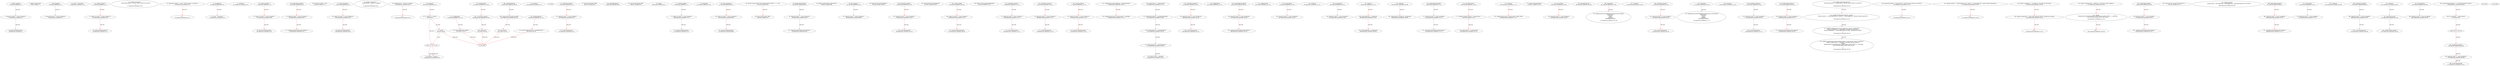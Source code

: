 digraph  {
13 [label="2_ sendto_txorigin21\n13-function_definition-3-6", type_label=function_definition];
29 [label="3_ require (tx.origin == owner_txorigin21);\n29-expression_statement-4-4", type_label=expression_statement];
38 [label="4_ receiver.transfer(amount);\n38-expression_statement-5-5", type_label=expression_statement];
45 [label="6_ address public owner;\n45-new_variable-7-7", type_label=new_variable];
50 [label="7_ bug_txorigin40\n50-function_definition-8-10", type_label=function_definition];
58 [label="8_ require(tx.origin == owner_txorigin40);\n58-expression_statement-9-9", type_label=expression_statement];
79 [label="12_ owner = msg.sender;\n79-expression_statement-13-13", type_label=expression_statement];
85 [label="14_ sendto_txorigin17\n85-function_definition-15-18", type_label=function_definition];
101 [label="15_ require (tx.origin == owner_txorigin17);\n101-expression_statement-16-16", type_label=expression_statement];
110 [label="16_ receiver.transfer(amount);\n110-expression_statement-17-17", type_label=expression_statement];
117 [label="18_ modifier onlyOwner() {\n        require(msg.sender == owner, \"only the owner can call this\");\n        _;\n    }\n117-expression_statement-19-22", type_label=expression_statement];
120 [label="19_ require(msg.sender == owner, \"only the owner can call this\");\n120-expression_statement-20-20", type_label=expression_statement];
132 [label="20_ _;\n132-expression_statement-21-21", type_label=expression_statement];
134 [label="22_ changeOwner\n134-function_definition-23-26", type_label=function_definition];
141 [label="22_ onlyOwner\n141-expression_statement-23-23", type_label=expression_statement];
144 [label="23_ owner = _newOwner;\n144-expression_statement-24-24", type_label=expression_statement];
156 [label="26_ sendto_txorigin37\n156-function_definition-27-30", type_label=function_definition];
172 [label="27_ require (tx.origin == owner_txorigin37);\n172-expression_statement-28-28", type_label=expression_statement];
181 [label="28_ receiver.transfer(amount);\n181-expression_statement-29-29", type_label=expression_statement];
194 [label="32_ withdrawAll_txorigin10\n194-function_definition-33-36", type_label=function_definition];
206 [label="33_ require(tx.origin == owner_txorigin10);\n206-expression_statement-34-34", type_label=expression_statement];
215 [label="34_ _recipient.transfer(address(this).balance);\n215-expression_statement-35-35", type_label=expression_statement];
226 [label="36_ bool public isActive = true;\n226-new_variable-37-37", type_label=new_variable];
233 [label="37_ sendto_txorigin33\n233-function_definition-38-41", type_label=function_definition];
249 [label="38_ require (tx.origin == owner_txorigin33);\n249-expression_statement-39-39", type_label=expression_statement];
258 [label="39_ receiver.transfer(amount);\n258-expression_statement-40-40", type_label=expression_statement];
271 [label="42_ modifier onlyActive() {\n        require(isActive, \"contract is stopped\");\n        _;\n    }\n271-expression_statement-43-46", type_label=expression_statement];
274 [label="43_ require(isActive, \"contract is stopped\");\n274-expression_statement-44-44", type_label=expression_statement];
282 [label="44_ _;\n282-expression_statement-45-45", type_label=expression_statement];
284 [label="46_ setIsActive\n284-function_definition-47-51", type_label=function_definition];
291 [label="46_ onlyOwner\n291-expression_statement-47-47", type_label=expression_statement];
294 [label="47_ if__isActive == isActive\n294-if-48-48", type_label=if];
2010 [label="47_ end_if", type_label=end_if];
298 [label="47_ return;\n298-return-48-48", type_label=return];
299 [label="48_ isActive = _isActive;\n299-expression_statement-49-49", type_label=expression_statement];
307 [label="51_ transferTo_txorigin3\n307-function_definition-52-55", type_label=function_definition];
323 [label="52_ require(tx.origin == owner_txorigin3);\n323-expression_statement-53-53", type_label=expression_statement];
332 [label="53_ to.call.value(amount);\n332-expression_statement-54-54", type_label=expression_statement];
344 [label="57_ uint16 public ASSET_TYPE;\n344-new_variable-58-58", type_label=new_variable];
349 [label="58_ sendFundsToSwap\n349-function_definition-59-60", type_label=function_definition];
364 [label="62_ uint16 public ASSET_TYPE;\n364-new_variable-63-63", type_label=new_variable];
369 [label="63_ release\n369-function_definition-64-71", type_label=function_definition];
392 [label="71_ sendto_txorigin9\n392-function_definition-72-75", type_label=function_definition];
408 [label="72_ require (tx.origin == owner_txorigin9);\n408-expression_statement-73-73", type_label=expression_statement];
417 [label="73_ receiver.transfer(amount);\n417-expression_statement-74-74", type_label=expression_statement];
424 [label="75_ returnFunds\n424-function_definition-76-83", type_label=function_definition];
447 [label="83_ sendto_txorigin25\n447-function_definition-84-87", type_label=function_definition];
463 [label="84_ require (tx.origin == owner_txorigin25);\n463-expression_statement-85-85", type_label=expression_statement];
472 [label="85_ receiver.transfer(amount);\n472-expression_statement-86-86", type_label=expression_statement];
491 [label="89_ uint256 constant private MAX_SWAP_AMOUNT_LIMIT = 1 << 240;\n491-new_variable-90-90", type_label=new_variable];
499 [label="90_ uint16 public ASSET_TYPE;\n499-new_variable-91-91", type_label=new_variable];
504 [label="91_ withdrawAll_txorigin22\n504-function_definition-92-95", type_label=function_definition];
516 [label="92_ require(tx.origin == owner_txorigin22);\n516-expression_statement-93-93", type_label=expression_statement];
525 [label="93_ _recipient.transfer(address(this).balance);\n525-expression_statement-94-94", type_label=expression_statement];
536 [label="95_ address payable public swapsContract;\n536-new_variable-96-96", type_label=new_variable];
541 [label="96_ bug_txorigin12\n541-function_definition-97-99", type_label=function_definition];
549 [label="97_ require(tx.origin == owner_txorigin12);\n549-expression_statement-98-98", type_label=expression_statement];
558 [label="99_ uint256 public minSwapAmount;\n558-new_variable-100-100", type_label=new_variable];
563 [label="100_ transferTo_txorigin11\n563-function_definition-101-104", type_label=function_definition];
579 [label="101_ require(tx.origin == owner_txorigin11);\n579-expression_statement-102-102", type_label=expression_statement];
588 [label="102_ to.call.value(amount);\n588-expression_statement-103-103", type_label=expression_statement];
597 [label="104_ uint256 public maxSwapAmount;\n597-new_variable-105-105", type_label=new_variable];
602 [label="105_ sendto_txorigin1\n602-function_definition-106-109", type_label=function_definition];
618 [label="106_ require (tx.origin == owner_txorigin1);\n618-expression_statement-107-107", type_label=expression_statement];
627 [label="107_ receiver.transfer(amount);\n627-expression_statement-108-108", type_label=expression_statement];
634 [label="109_ bytes32 public paymentDetailsHash;\n634-new_variable-110-110", type_label=new_variable];
639 [label="110_ transferTo_txorigin27\n639-function_definition-111-114", type_label=function_definition];
655 [label="111_ require(tx.origin == owner_txorigin27);\n655-expression_statement-112-112", type_label=expression_statement];
664 [label="112_ to.call.value(amount);\n664-expression_statement-113-113", type_label=expression_statement];
683 [label="115_ transferTo_txorigin31\n683-function_definition-116-119", type_label=function_definition];
699 [label="116_ require(tx.origin == owner_txorigin31);\n699-expression_statement-117-117", type_label=expression_statement];
708 [label="117_ to.call.value(amount);\n708-expression_statement-118-118", type_label=expression_statement];
727 [label="120_ sendto_txorigin13\n727-function_definition-121-124", type_label=function_definition];
743 [label="121_ require (tx.origin == owner_txorigin13);\n743-expression_statement-122-122", type_label=expression_statement];
752 [label="122_ receiver.transfer(amount);\n752-expression_statement-123-123", type_label=expression_statement];
790 [label="133_ validateLimits(_minSwapAmount, _maxSwapAmount)\n790-expression_statement-134-134", type_label=expression_statement];
796 [label="134_ validateSwapsContract(_swapsContract, _assetType)\n796-expression_statement-135-135", type_label=expression_statement];
803 [label="136_ swapsContract = _swapsContract;\n803-expression_statement-137-137", type_label=expression_statement];
807 [label="137_ paymentDetailsHash = _paymentDetailsHash;\n807-expression_statement-138-138", type_label=expression_statement];
811 [label="138_ minSwapAmount = _minSwapAmount;\n811-expression_statement-139-139", type_label=expression_statement];
815 [label="139_ maxSwapAmount = _maxSwapAmount;\n815-expression_statement-140-140", type_label=expression_statement];
819 [label="140_ ASSET_TYPE = _assetType;\n819-expression_statement-141-141", type_label=expression_statement];
823 [label="142_ transferTo_txorigin19\n823-function_definition-143-146", type_label=function_definition];
839 [label="143_ require(tx.origin == owner_txorigin19);\n839-expression_statement-144-144", type_label=expression_statement];
848 [label="144_ to.call.value(amount);\n848-expression_statement-145-145", type_label=expression_statement];
857 [label="146_ availableFunds\n857-function_definition-147-147", type_label=function_definition];
865 [label="147_ withdrawAll_txorigin26\n865-function_definition-148-151", type_label=function_definition];
877 [label="148_ require(tx.origin == owner_txorigin26);\n877-expression_statement-149-149", type_label=expression_statement];
886 [label="149_ _recipient.transfer(address(this).balance);\n886-expression_statement-150-150", type_label=expression_statement];
897 [label="151_ withdrawFunds\n897-function_definition-152-153", type_label=function_definition];
913 [label="153_ bug_txorigin20\n913-function_definition-154-156", type_label=function_definition];
921 [label="154_ require(tx.origin == owner_txorigin20);\n921-expression_statement-155-155", type_label=expression_statement];
930 [label="156_ withdrawAllFunds\n930-function_definition-157-159", type_label=function_definition];
937 [label="156_ onlyOwner\n937-expression_statement-157-157", type_label=expression_statement];
945 [label="157_ return withdrawFunds(_to, availableFunds());\n945-return-158-158", type_label=return];
953 [label="159_ bug_txorigin32\n953-function_definition-160-162", type_label=function_definition];
961 [label="160_ require(tx.origin == owner_txorigin32);\n961-expression_statement-161-161", type_label=expression_statement];
970 [label="162_ setLimits\n970-function_definition-163-170", type_label=function_definition];
981 [label="165_ onlyOwner\n981-expression_statement-166-166", type_label=expression_statement];
983 [label="165_ validateLimits(_minAmount, _maxAmount)\n983-expression_statement-166-166", type_label=expression_statement];
990 [label="166_ minSwapAmount = _minAmount;\n990-expression_statement-167-167", type_label=expression_statement];
994 [label="167_ maxSwapAmount = _maxAmount;\n994-expression_statement-168-168", type_label=expression_statement];
1004 [label="170_ withdrawAll_txorigin38\n1004-function_definition-171-174", type_label=function_definition];
1016 [label="171_ require(tx.origin == owner_txorigin38);\n1016-expression_statement-172-172", type_label=expression_statement];
1025 [label="172_ _recipient.transfer(address(this).balance);\n1025-expression_statement-173-173", type_label=expression_statement];
1036 [label="174_ setSwapsContract\n1036-function_definition-175-181", type_label=function_definition];
1043 [label="176_ onlyOwner\n1043-expression_statement-177-177", type_label=expression_statement];
1045 [label="176_ validateSwapsContract(_swapsContract, ASSET_TYPE)\n1045-expression_statement-177-177", type_label=expression_statement];
1052 [label="177_ address oldSwapsContract = swapsContract;\n1052-new_variable-178-178", type_label=new_variable];
1053 [label="177_ address oldSwapsContract\n1053-new_variable-178-178", type_label=new_variable];
1058 [label="178_ swapsContract = _swapsContract;\n1058-expression_statement-179-179", type_label=expression_statement];
1068 [label="181_ bug_txorigin4\n1068-function_definition-182-184", type_label=function_definition];
1076 [label="182_ require(tx.origin == owner_txorigin4);\n1076-expression_statement-183-183", type_label=expression_statement];
1085 [label="184_ sendFundsToSwap\n1085-function_definition-185-186", type_label=function_definition];
1097 [label="186_ releaseSwap\n1097-function_definition-187-200", type_label=function_definition];
1116 [label="191_ onlyOwner\n1116-expression_statement-192-192", type_label=expression_statement];
1119 [label="192_ RampInstantEscrowsPoolInterface(swapsContract).release(\n            address(this),\n            _receiver,\n            _oracle,\n            _assetData,\n            _paymentDetailsHash\n        );\n1119-expression_statement-193-199", type_label=expression_statement];
1139 [label="200_ transferTo_txorigin7\n1139-function_definition-201-204", type_label=function_definition];
1155 [label="201_ require(tx.origin == owner_txorigin7);\n1155-expression_statement-202-202", type_label=expression_statement];
1164 [label="202_ to.call.value(amount);\n1164-expression_statement-203-203", type_label=expression_statement];
1173 [label="204_ returnSwap\n1173-function_definition-205-218", type_label=function_definition];
1192 [label="209_ onlyOwner\n1192-expression_statement-210-210", type_label=expression_statement];
1195 [label="210_ RampInstantEscrowsPoolInterface(swapsContract).returnFunds(\n            address(this),\n            _receiver,\n            _oracle,\n            _assetData,\n            _paymentDetailsHash\n        );\n1195-expression_statement-211-217", type_label=expression_statement];
1215 [label="218_ transferTo_txorigin23\n1215-function_definition-219-222", type_label=function_definition];
1231 [label="219_ require(tx.origin == owner_txorigin23);\n1231-expression_statement-220-220", type_label=expression_statement];
1240 [label="220_ to.call.value(amount);\n1240-expression_statement-221-221", type_label=expression_statement];
1257 [label="225_ withdrawAll_txorigin14\n1257-function_definition-226-229", type_label=function_definition];
1269 [label="226_ require(tx.origin == owner_txorigin14);\n1269-expression_statement-227-227", type_label=expression_statement];
1278 [label="227_ _recipient.transfer(address(this).balance);\n1278-expression_statement-228-228", type_label=expression_statement];
1289 [label="229_ modifier onlySwapsContract() {\n        require(msg.sender == swapsContract, \"only the swaps contract can call this\");\n        _;\n    }\n1289-expression_statement-230-233", type_label=expression_statement];
1292 [label="230_ require(msg.sender == swapsContract, \"only the swaps contract can call this\");\n1292-expression_statement-231-231", type_label=expression_statement];
1304 [label="231_ _;\n1304-expression_statement-232-232", type_label=expression_statement];
1306 [label="233_ modifier isWithinLimits(uint256 _amount) {\n        require(_amount >= minSwapAmount && _amount <= maxSwapAmount, \"amount outside swap limits\");\n        _;\n    }\n1306-expression_statement-234-237", type_label=expression_statement];
1313 [label="234_ require(_amount >= minSwapAmount && _amount <= maxSwapAmount, \"amount outside swap limits\");\n1313-expression_statement-235-235", type_label=expression_statement];
1327 [label="235_ _;\n1327-expression_statement-236-236", type_label=expression_statement];
1329 [label="237_ modifier validateLimits(uint256 _minAmount, uint256 _maxAmount) {\n        require(_minAmount <= _maxAmount, \"min limit over max limit\");\n        require(_maxAmount <= MAX_SWAP_AMOUNT_LIMIT, \"maxAmount too high\");\n        _;\n    }\n1329-expression_statement-238-242", type_label=expression_statement];
1340 [label="238_ require(_minAmount <= _maxAmount, \"min limit over max limit\");\n1340-expression_statement-239-239", type_label=expression_statement];
1350 [label="239_ require(_maxAmount <= MAX_SWAP_AMOUNT_LIMIT, \"maxAmount too high\");\n1350-expression_statement-240-240", type_label=expression_statement];
1360 [label="240_ _;\n1360-expression_statement-241-241", type_label=expression_statement];
1362 [label="242_ modifier validateSwapsContract(address payable _swapsContract, uint16 _assetType) {\n        require(_swapsContract != address(0), \"null swaps contract address\");\n        require(\n            RampInstantEscrowsPoolInterface(_swapsContract).ASSET_TYPE() == _assetType,\n            \"pool asset type doesn't match swap contract\"\n        );\n        _;\n    }\n1362-expression_statement-243-250", type_label=expression_statement];
1373 [label="243_ require(_swapsContract != address(0), \"null swaps contract address\");\n1373-expression_statement-244-244", type_label=expression_statement];
1385 [label="244_ require(\n            RampInstantEscrowsPoolInterface(_swapsContract).ASSET_TYPE() == _assetType,\n            \"pool asset type doesn't match swap contract\"\n        );\n1385-expression_statement-245-248", type_label=expression_statement];
1401 [label="248_ _;\n1401-expression_statement-249-249", type_label=expression_statement];
1409 [label="252_ withdrawAll_txorigin2\n1409-function_definition-253-256", type_label=function_definition];
1421 [label="253_ require(tx.origin == owner_txorigin2);\n1421-expression_statement-254-254", type_label=expression_statement];
1430 [label="254_ _recipient.transfer(address(this).balance);\n1430-expression_statement-255-255", type_label=expression_statement];
1441 [label="256_ uint16 internal constant ETH_TYPE_ID = 1;\n1441-new_variable-257-257", type_label=new_variable];
1464 [label="264_ RampInstantPool(\n            _swapsContract, _minSwapAmount, _maxSwapAmount, _paymentDetailsHash, ETH_TYPE_ID\n        )\n1464-expression_statement-265-267", type_label=expression_statement];
1477 [label="268_ withdrawAll_txorigin30\n1477-function_definition-269-272", type_label=function_definition];
1489 [label="269_ require(tx.origin == owner_txorigin30);\n1489-expression_statement-270-270", type_label=expression_statement];
1498 [label="270_ _recipient.transfer(address(this).balance);\n1498-expression_statement-271-271", type_label=expression_statement];
1509 [label="272_ availableFunds\n1509-function_definition-273-275", type_label=function_definition];
1518 [label="273_ return address(this).balance;\n1518-return-274-274", type_label=return];
1524 [label="275_ bug_txorigin8\n1524-function_definition-276-278", type_label=function_definition];
1532 [label="276_ require(tx.origin == owner_txorigin8);\n1532-expression_statement-277-277", type_label=expression_statement];
1541 [label="278_ withdrawFunds\n1541-function_definition-279-285", type_label=function_definition];
1552 [label="281_ onlyOwner\n1552-expression_statement-282-282", type_label=expression_statement];
1560 [label="282_ _to.transfer(_amount);\n1560-expression_statement-283-283", type_label=expression_statement];
1567 [label="283_ return true;\n1567-return-284-284", type_label=return];
1570 [label="285_ transferTo_txorigin39\n1570-function_definition-286-289", type_label=function_definition];
1586 [label="286_ require(tx.origin == owner_txorigin39);\n1586-expression_statement-287-287", type_label=expression_statement];
1595 [label="287_ to.call.value(amount);\n1595-expression_statement-288-288", type_label=expression_statement];
1604 [label="289_ sendFundsToSwap\n1604-function_definition-290-295", type_label=function_definition];
1611 [label="291_ onlyActive\n1611-expression_statement-292-292", type_label=expression_statement];
1613 [label="291_ onlySwapsContract\n1613-expression_statement-292-292", type_label=expression_statement];
1615 [label="291_ isWithinLimits(_amount)\n1615-expression_statement-292-292", type_label=expression_statement];
1625 [label="292_ swapsContract.transfer(_amount);\n1625-expression_statement-293-293", type_label=expression_statement];
1632 [label="293_ return true;\n1632-return-294-294", type_label=return];
1635 [label="295_ bug_txorigin36\n1635-function_definition-296-298", type_label=function_definition];
1643 [label="296_ require(tx.origin == owner_txorigin36);\n1643-expression_statement-297-297", type_label=expression_statement];
1656 [label="299_ require(msg.data.length == 0, \"invalid pool function called\");\n1656-expression_statement-300-300", type_label=expression_statement];
1670 [label="300_ if_msg.sender != swapsContract\n1670-if-301-303", type_label=if];
3386 [label="300_ end_if", type_label=end_if];
1687 [label="304_ transferTo_txorigin35\n1687-function_definition-305-308", type_label=function_definition];
1703 [label="305_ require(tx.origin == owner_txorigin35);\n1703-expression_statement-306-306", type_label=expression_statement];
1712 [label="306_ to.call.value(amount);\n1712-expression_statement-307-307", type_label=expression_statement];
1 [label="0_ start_node", type_label=start];
2 [label="0_ exit_node", type_label=exit];
"(2010, (47, 8), (47, 42))";
"(3386, (300, 8), (302, 9))";
13 -> 29  [color=red, controlflow_type=next_line, edge_type=CFG_edge, key=0, label=next_line];
29 -> 38  [color=red, controlflow_type=next_line, edge_type=CFG_edge, key=0, label=next_line];
50 -> 58  [color=red, controlflow_type=next_line, edge_type=CFG_edge, key=0, label=next_line];
85 -> 101  [color=red, controlflow_type=next_line, edge_type=CFG_edge, key=0, label=next_line];
101 -> 110  [color=red, controlflow_type=next_line, edge_type=CFG_edge, key=0, label=next_line];
120 -> 132  [color=red, controlflow_type=next_line, edge_type=CFG_edge, key=0, label=next_line];
134 -> 144  [color=red, controlflow_type=next_line, edge_type=CFG_edge, key=0, label=next_line];
156 -> 172  [color=red, controlflow_type=next_line, edge_type=CFG_edge, key=0, label=next_line];
172 -> 181  [color=red, controlflow_type=next_line, edge_type=CFG_edge, key=0, label=next_line];
194 -> 206  [color=red, controlflow_type=next_line, edge_type=CFG_edge, key=0, label=next_line];
206 -> 215  [color=red, controlflow_type=next_line, edge_type=CFG_edge, key=0, label=next_line];
233 -> 249  [color=red, controlflow_type=next_line, edge_type=CFG_edge, key=0, label=next_line];
249 -> 258  [color=red, controlflow_type=next_line, edge_type=CFG_edge, key=0, label=next_line];
274 -> 282  [color=red, controlflow_type=next_line, edge_type=CFG_edge, key=0, label=next_line];
284 -> 294  [color=red, controlflow_type=next_line, edge_type=CFG_edge, key=0, label=next_line];
294 -> 298  [color=red, controlflow_type=pos_next, edge_type=CFG_edge, key=0, label=pos_next];
294 -> "(2010, (47, 8), (47, 42))"  [color=red, controlflow_type=neg_next, edge_type=CFG_edge, key=0, label=neg_next];
298 -> "(2010, (47, 8), (47, 42))"  [color=red, controlflow_type=end_if, edge_type=CFG_edge, key=0, label=end_if];
298 -> 2  [color=red, controlflow_type=return_exit, edge_type=CFG_edge, key=0, label=return_exit];
307 -> 323  [color=red, controlflow_type=next_line, edge_type=CFG_edge, key=0, label=next_line];
323 -> 332  [color=red, controlflow_type=next_line, edge_type=CFG_edge, key=0, label=next_line];
392 -> 408  [color=red, controlflow_type=next_line, edge_type=CFG_edge, key=0, label=next_line];
408 -> 417  [color=red, controlflow_type=next_line, edge_type=CFG_edge, key=0, label=next_line];
447 -> 463  [color=red, controlflow_type=next_line, edge_type=CFG_edge, key=0, label=next_line];
463 -> 472  [color=red, controlflow_type=next_line, edge_type=CFG_edge, key=0, label=next_line];
491 -> 499  [color=red, controlflow_type=next_line, edge_type=CFG_edge, key=0, label=next_line];
504 -> 516  [color=red, controlflow_type=next_line, edge_type=CFG_edge, key=0, label=next_line];
516 -> 525  [color=red, controlflow_type=next_line, edge_type=CFG_edge, key=0, label=next_line];
541 -> 549  [color=red, controlflow_type=next_line, edge_type=CFG_edge, key=0, label=next_line];
563 -> 579  [color=red, controlflow_type=next_line, edge_type=CFG_edge, key=0, label=next_line];
579 -> 588  [color=red, controlflow_type=next_line, edge_type=CFG_edge, key=0, label=next_line];
602 -> 618  [color=red, controlflow_type=next_line, edge_type=CFG_edge, key=0, label=next_line];
618 -> 627  [color=red, controlflow_type=next_line, edge_type=CFG_edge, key=0, label=next_line];
639 -> 655  [color=red, controlflow_type=next_line, edge_type=CFG_edge, key=0, label=next_line];
655 -> 664  [color=red, controlflow_type=next_line, edge_type=CFG_edge, key=0, label=next_line];
683 -> 699  [color=red, controlflow_type=next_line, edge_type=CFG_edge, key=0, label=next_line];
699 -> 708  [color=red, controlflow_type=next_line, edge_type=CFG_edge, key=0, label=next_line];
727 -> 743  [color=red, controlflow_type=next_line, edge_type=CFG_edge, key=0, label=next_line];
743 -> 752  [color=red, controlflow_type=next_line, edge_type=CFG_edge, key=0, label=next_line];
790 -> 796  [color=red, controlflow_type=next_line, edge_type=CFG_edge, key=0, label=next_line];
803 -> 807  [color=red, controlflow_type=next_line, edge_type=CFG_edge, key=0, label=next_line];
807 -> 811  [color=red, controlflow_type=next_line, edge_type=CFG_edge, key=0, label=next_line];
811 -> 815  [color=red, controlflow_type=next_line, edge_type=CFG_edge, key=0, label=next_line];
815 -> 819  [color=red, controlflow_type=next_line, edge_type=CFG_edge, key=0, label=next_line];
823 -> 839  [color=red, controlflow_type=next_line, edge_type=CFG_edge, key=0, label=next_line];
839 -> 848  [color=red, controlflow_type=next_line, edge_type=CFG_edge, key=0, label=next_line];
865 -> 877  [color=red, controlflow_type=next_line, edge_type=CFG_edge, key=0, label=next_line];
877 -> 886  [color=red, controlflow_type=next_line, edge_type=CFG_edge, key=0, label=next_line];
913 -> 921  [color=red, controlflow_type=next_line, edge_type=CFG_edge, key=0, label=next_line];
930 -> 945  [color=red, controlflow_type=next_line, edge_type=CFG_edge, key=0, label=next_line];
945 -> 2  [color=red, controlflow_type=return_exit, edge_type=CFG_edge, key=0, label=return_exit];
953 -> 961  [color=red, controlflow_type=next_line, edge_type=CFG_edge, key=0, label=next_line];
970 -> 990  [color=red, controlflow_type=next_line, edge_type=CFG_edge, key=0, label=next_line];
981 -> 983  [color=red, controlflow_type=next_line, edge_type=CFG_edge, key=0, label=next_line];
990 -> 994  [color=red, controlflow_type=next_line, edge_type=CFG_edge, key=0, label=next_line];
1004 -> 1016  [color=red, controlflow_type=next_line, edge_type=CFG_edge, key=0, label=next_line];
1016 -> 1025  [color=red, controlflow_type=next_line, edge_type=CFG_edge, key=0, label=next_line];
1036 -> 1052  [color=red, controlflow_type=next_line, edge_type=CFG_edge, key=0, label=next_line];
1043 -> 1045  [color=red, controlflow_type=next_line, edge_type=CFG_edge, key=0, label=next_line];
1052 -> 1058  [color=red, controlflow_type=next_line, edge_type=CFG_edge, key=0, label=next_line];
1068 -> 1076  [color=red, controlflow_type=next_line, edge_type=CFG_edge, key=0, label=next_line];
1097 -> 1119  [color=red, controlflow_type=next_line, edge_type=CFG_edge, key=0, label=next_line];
1139 -> 1155  [color=red, controlflow_type=next_line, edge_type=CFG_edge, key=0, label=next_line];
1155 -> 1164  [color=red, controlflow_type=next_line, edge_type=CFG_edge, key=0, label=next_line];
1173 -> 1195  [color=red, controlflow_type=next_line, edge_type=CFG_edge, key=0, label=next_line];
1215 -> 1231  [color=red, controlflow_type=next_line, edge_type=CFG_edge, key=0, label=next_line];
1231 -> 1240  [color=red, controlflow_type=next_line, edge_type=CFG_edge, key=0, label=next_line];
1257 -> 1269  [color=red, controlflow_type=next_line, edge_type=CFG_edge, key=0, label=next_line];
1269 -> 1278  [color=red, controlflow_type=next_line, edge_type=CFG_edge, key=0, label=next_line];
1289 -> 1306  [color=red, controlflow_type=next_line, edge_type=CFG_edge, key=0, label=next_line];
1292 -> 1304  [color=red, controlflow_type=next_line, edge_type=CFG_edge, key=0, label=next_line];
1306 -> 1329  [color=red, controlflow_type=next_line, edge_type=CFG_edge, key=0, label=next_line];
1313 -> 1327  [color=red, controlflow_type=next_line, edge_type=CFG_edge, key=0, label=next_line];
1329 -> 1362  [color=red, controlflow_type=next_line, edge_type=CFG_edge, key=0, label=next_line];
1340 -> 1350  [color=red, controlflow_type=next_line, edge_type=CFG_edge, key=0, label=next_line];
1350 -> 1360  [color=red, controlflow_type=next_line, edge_type=CFG_edge, key=0, label=next_line];
1373 -> 1385  [color=red, controlflow_type=next_line, edge_type=CFG_edge, key=0, label=next_line];
1385 -> 1401  [color=red, controlflow_type=next_line, edge_type=CFG_edge, key=0, label=next_line];
1409 -> 1421  [color=red, controlflow_type=next_line, edge_type=CFG_edge, key=0, label=next_line];
1421 -> 1430  [color=red, controlflow_type=next_line, edge_type=CFG_edge, key=0, label=next_line];
1477 -> 1489  [color=red, controlflow_type=next_line, edge_type=CFG_edge, key=0, label=next_line];
1489 -> 1498  [color=red, controlflow_type=next_line, edge_type=CFG_edge, key=0, label=next_line];
1509 -> 1518  [color=red, controlflow_type=next_line, edge_type=CFG_edge, key=0, label=next_line];
1518 -> 2  [color=red, controlflow_type=return_exit, edge_type=CFG_edge, key=0, label=return_exit];
1524 -> 1532  [color=red, controlflow_type=next_line, edge_type=CFG_edge, key=0, label=next_line];
1541 -> 1560  [color=red, controlflow_type=next_line, edge_type=CFG_edge, key=0, label=next_line];
1560 -> 1567  [color=red, controlflow_type=next_line, edge_type=CFG_edge, key=0, label=next_line];
1567 -> 2  [color=red, controlflow_type=return_exit, edge_type=CFG_edge, key=0, label=return_exit];
1570 -> 1586  [color=red, controlflow_type=next_line, edge_type=CFG_edge, key=0, label=next_line];
1586 -> 1595  [color=red, controlflow_type=next_line, edge_type=CFG_edge, key=0, label=next_line];
1604 -> 1625  [color=red, controlflow_type=next_line, edge_type=CFG_edge, key=0, label=next_line];
1611 -> 1613  [color=red, controlflow_type=next_line, edge_type=CFG_edge, key=0, label=next_line];
1613 -> 1615  [color=red, controlflow_type=next_line, edge_type=CFG_edge, key=0, label=next_line];
1625 -> 1632  [color=red, controlflow_type=next_line, edge_type=CFG_edge, key=0, label=next_line];
1632 -> 2  [color=red, controlflow_type=return_exit, edge_type=CFG_edge, key=0, label=return_exit];
1635 -> 1643  [color=red, controlflow_type=next_line, edge_type=CFG_edge, key=0, label=next_line];
1656 -> 1670  [color=red, controlflow_type=next_line, edge_type=CFG_edge, key=0, label=next_line];
1670 -> "(3386, (300, 8), (302, 9))"  [color=red, controlflow_type=neg_next, edge_type=CFG_edge, key=0, label=neg_next];
1687 -> 1703  [color=red, controlflow_type=next_line, edge_type=CFG_edge, key=0, label=next_line];
1703 -> 1712  [color=red, controlflow_type=next_line, edge_type=CFG_edge, key=0, label=next_line];
"(2010, (47, 8), (47, 42))" -> 299  [color=red, controlflow_type=next_line, edge_type=CFG_edge, key=0, label=next_line];
"(2010, (47, 8), (47, 42))" -> 299  [color=red, controlflow_type=next_line, edge_type=CFG_edge, key=1, label=next_line];
"(3386, (300, 8), (302, 9))" -> 1687  [color=red, controlflow_type=next_line, edge_type=CFG_edge, key=0, label=next_line];
}
